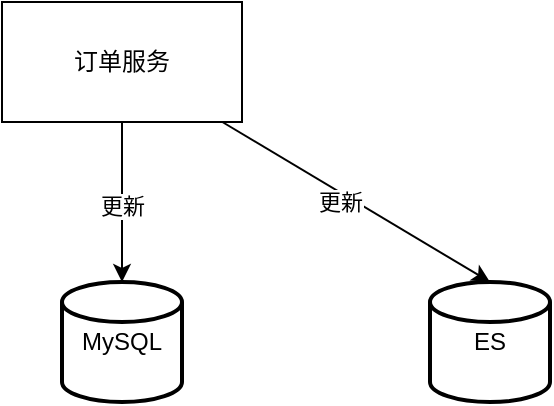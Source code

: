 <mxfile version="13.9.9" type="device" pages="5"><diagram id="siItbkFZPe73RE1fTO5n" name="同步双写"><mxGraphModel dx="1227" dy="892" grid="1" gridSize="10" guides="1" tooltips="1" connect="1" arrows="1" fold="1" page="1" pageScale="1" pageWidth="827" pageHeight="1169" math="0" shadow="0"><root><mxCell id="LxjZW8kz648DlOqSEg4s-0"/><mxCell id="LxjZW8kz648DlOqSEg4s-1" parent="LxjZW8kz648DlOqSEg4s-0"/><mxCell id="ixswagwzYmnIn0u9Dodd-18" value="" style="group" vertex="1" connectable="0" parent="LxjZW8kz648DlOqSEg4s-1"><mxGeometry x="277" y="400" width="274" height="200" as="geometry"/></mxCell><mxCell id="ixswagwzYmnIn0u9Dodd-1" value="MySQL" style="strokeWidth=2;html=1;shape=mxgraph.flowchart.database;whiteSpace=wrap;" vertex="1" parent="ixswagwzYmnIn0u9Dodd-18"><mxGeometry x="30" y="140" width="60" height="60" as="geometry"/></mxCell><mxCell id="ixswagwzYmnIn0u9Dodd-2" style="edgeStyle=orthogonalEdgeStyle;rounded=0;orthogonalLoop=1;jettySize=auto;html=1;" edge="1" parent="ixswagwzYmnIn0u9Dodd-18" source="ixswagwzYmnIn0u9Dodd-4" target="ixswagwzYmnIn0u9Dodd-1"><mxGeometry as="geometry"/></mxCell><mxCell id="ixswagwzYmnIn0u9Dodd-3" value="更新" style="edgeLabel;html=1;align=center;verticalAlign=middle;resizable=0;points=[];" vertex="1" connectable="0" parent="ixswagwzYmnIn0u9Dodd-2"><mxGeometry x="0.05" relative="1" as="geometry"><mxPoint as="offset"/></mxGeometry></mxCell><mxCell id="ixswagwzYmnIn0u9Dodd-4" value="订单服务" style="rounded=0;whiteSpace=wrap;html=1;" vertex="1" parent="ixswagwzYmnIn0u9Dodd-18"><mxGeometry width="120" height="60" as="geometry"/></mxCell><mxCell id="ixswagwzYmnIn0u9Dodd-10" value="ES" style="strokeWidth=2;html=1;shape=mxgraph.flowchart.database;whiteSpace=wrap;" vertex="1" parent="ixswagwzYmnIn0u9Dodd-18"><mxGeometry x="214" y="140" width="60" height="60" as="geometry"/></mxCell><mxCell id="ixswagwzYmnIn0u9Dodd-16" style="edgeStyle=none;rounded=0;orthogonalLoop=1;jettySize=auto;html=1;entryX=0.5;entryY=0;entryDx=0;entryDy=0;entryPerimeter=0;" edge="1" parent="ixswagwzYmnIn0u9Dodd-18" source="ixswagwzYmnIn0u9Dodd-4" target="ixswagwzYmnIn0u9Dodd-10"><mxGeometry relative="1" as="geometry"/></mxCell><mxCell id="ixswagwzYmnIn0u9Dodd-17" value="更新" style="edgeLabel;html=1;align=center;verticalAlign=middle;resizable=0;points=[];" vertex="1" connectable="0" parent="ixswagwzYmnIn0u9Dodd-16"><mxGeometry x="-0.096" y="-3" relative="1" as="geometry"><mxPoint y="1" as="offset"/></mxGeometry></mxCell></root></mxGraphModel></diagram><diagram id="9gGoRekbfAe0Ln_o06o_" name="使用订单变更消息更新ES"><mxGraphModel dx="1227" dy="892" grid="1" gridSize="10" guides="1" tooltips="1" connect="1" arrows="1" fold="1" page="1" pageScale="1" pageWidth="827" pageHeight="1169" math="0" shadow="0"><root><mxCell id="0"/><mxCell id="1" parent="0"/><mxCell id="zOcL99RlNtdc-Az0NN_s-17" value="" style="group" vertex="1" connectable="0" parent="1"><mxGeometry x="140" y="385" width="570" height="200" as="geometry"/></mxCell><mxCell id="zOcL99RlNtdc-Az0NN_s-3" value="MySQL" style="strokeWidth=2;html=1;shape=mxgraph.flowchart.database;whiteSpace=wrap;" vertex="1" parent="zOcL99RlNtdc-Az0NN_s-17"><mxGeometry x="30" y="140" width="60" height="60" as="geometry"/></mxCell><mxCell id="zOcL99RlNtdc-Az0NN_s-5" style="edgeStyle=orthogonalEdgeStyle;rounded=0;orthogonalLoop=1;jettySize=auto;html=1;" edge="1" parent="zOcL99RlNtdc-Az0NN_s-17" source="zOcL99RlNtdc-Az0NN_s-4" target="zOcL99RlNtdc-Az0NN_s-3"><mxGeometry relative="1" as="geometry"/></mxCell><mxCell id="zOcL99RlNtdc-Az0NN_s-6" value="更新" style="edgeLabel;html=1;align=center;verticalAlign=middle;resizable=0;points=[];" vertex="1" connectable="0" parent="zOcL99RlNtdc-Az0NN_s-5"><mxGeometry x="0.05" relative="1" as="geometry"><mxPoint as="offset"/></mxGeometry></mxCell><mxCell id="zOcL99RlNtdc-Az0NN_s-4" value="订单服务" style="rounded=0;whiteSpace=wrap;html=1;" vertex="1" parent="zOcL99RlNtdc-Az0NN_s-17"><mxGeometry width="120" height="60" as="geometry"/></mxCell><mxCell id="zOcL99RlNtdc-Az0NN_s-7" value="MQ：订单变更主题" style="rounded=1;whiteSpace=wrap;html=1;" vertex="1" parent="zOcL99RlNtdc-Az0NN_s-17"><mxGeometry x="230" width="120" height="60" as="geometry"/></mxCell><mxCell id="zOcL99RlNtdc-Az0NN_s-9" style="edgeStyle=orthogonalEdgeStyle;rounded=0;orthogonalLoop=1;jettySize=auto;html=1;" edge="1" parent="zOcL99RlNtdc-Az0NN_s-17" source="zOcL99RlNtdc-Az0NN_s-4" target="zOcL99RlNtdc-Az0NN_s-7"><mxGeometry relative="1" as="geometry"/></mxCell><mxCell id="zOcL99RlNtdc-Az0NN_s-8" value="订单数据更新服务" style="rounded=0;whiteSpace=wrap;html=1;" vertex="1" parent="zOcL99RlNtdc-Az0NN_s-17"><mxGeometry x="450" width="120" height="60" as="geometry"/></mxCell><mxCell id="zOcL99RlNtdc-Az0NN_s-10" style="edgeStyle=orthogonalEdgeStyle;rounded=0;orthogonalLoop=1;jettySize=auto;html=1;" edge="1" parent="zOcL99RlNtdc-Az0NN_s-17" source="zOcL99RlNtdc-Az0NN_s-7" target="zOcL99RlNtdc-Az0NN_s-8"><mxGeometry relative="1" as="geometry"/></mxCell><mxCell id="zOcL99RlNtdc-Az0NN_s-16" value="消费" style="edgeLabel;html=1;align=center;verticalAlign=middle;resizable=0;points=[];" vertex="1" connectable="0" parent="zOcL99RlNtdc-Az0NN_s-10"><mxGeometry x="-0.12" y="-1" relative="1" as="geometry"><mxPoint as="offset"/></mxGeometry></mxCell><mxCell id="zOcL99RlNtdc-Az0NN_s-12" value="ES" style="strokeWidth=2;html=1;shape=mxgraph.flowchart.database;whiteSpace=wrap;" vertex="1" parent="zOcL99RlNtdc-Az0NN_s-17"><mxGeometry x="480" y="140" width="60" height="60" as="geometry"/></mxCell><mxCell id="zOcL99RlNtdc-Az0NN_s-13" style="edgeStyle=orthogonalEdgeStyle;rounded=0;orthogonalLoop=1;jettySize=auto;html=1;entryX=0.5;entryY=0;entryDx=0;entryDy=0;entryPerimeter=0;" edge="1" parent="zOcL99RlNtdc-Az0NN_s-17" source="zOcL99RlNtdc-Az0NN_s-8" target="zOcL99RlNtdc-Az0NN_s-12"><mxGeometry relative="1" as="geometry"/></mxCell><mxCell id="zOcL99RlNtdc-Az0NN_s-14" value="更新" style="edgeLabel;html=1;align=center;verticalAlign=middle;resizable=0;points=[];" vertex="1" connectable="0" parent="zOcL99RlNtdc-Az0NN_s-13"><mxGeometry x="-0.225" y="-2" relative="1" as="geometry"><mxPoint as="offset"/></mxGeometry></mxCell><mxCell id="zOcL99RlNtdc-Az0NN_s-15" value="发消息" style="text;html=1;align=center;verticalAlign=middle;resizable=0;points=[];autosize=1;" vertex="1" parent="zOcL99RlNtdc-Az0NN_s-17"><mxGeometry x="145" y="20" width="50" height="20" as="geometry"/></mxCell></root></mxGraphModel></diagram><diagram id="hnq_4Oku7fNB2ifDLKDH" name="订阅Binlog更新ES"><mxGraphModel dx="1227" dy="892" grid="1" gridSize="10" guides="1" tooltips="1" connect="1" arrows="1" fold="1" page="1" pageScale="1" pageWidth="827" pageHeight="1169" math="0" shadow="0"><root><mxCell id="ALQ8MS10Nn8w9iGB1lFl-0"/><mxCell id="ALQ8MS10Nn8w9iGB1lFl-1" parent="ALQ8MS10Nn8w9iGB1lFl-0"/><mxCell id="USyLTEUktIMuH08teDcO-19" value="" style="group" vertex="1" connectable="0" parent="ALQ8MS10Nn8w9iGB1lFl-1"><mxGeometry x="140" y="320" width="511" height="200" as="geometry"/></mxCell><mxCell id="USyLTEUktIMuH08teDcO-1" value="MySQL" style="strokeWidth=2;html=1;shape=mxgraph.flowchart.database;whiteSpace=wrap;" vertex="1" parent="USyLTEUktIMuH08teDcO-19"><mxGeometry x="30" y="140" width="60" height="60" as="geometry"/></mxCell><mxCell id="USyLTEUktIMuH08teDcO-2" style="edgeStyle=orthogonalEdgeStyle;rounded=0;orthogonalLoop=1;jettySize=auto;html=1;" edge="1" parent="USyLTEUktIMuH08teDcO-19" source="USyLTEUktIMuH08teDcO-4" target="USyLTEUktIMuH08teDcO-1"><mxGeometry as="geometry"/></mxCell><mxCell id="USyLTEUktIMuH08teDcO-3" value="更新" style="edgeLabel;html=1;align=center;verticalAlign=middle;resizable=0;points=[];" vertex="1" connectable="0" parent="USyLTEUktIMuH08teDcO-2"><mxGeometry x="0.05" relative="1" as="geometry"><mxPoint as="offset"/></mxGeometry></mxCell><mxCell id="USyLTEUktIMuH08teDcO-4" value="订单服务" style="rounded=0;whiteSpace=wrap;html=1;" vertex="1" parent="USyLTEUktIMuH08teDcO-19"><mxGeometry width="120" height="60" as="geometry"/></mxCell><mxCell id="USyLTEUktIMuH08teDcO-7" value="订单数据更新服务" style="rounded=0;whiteSpace=wrap;html=1;" vertex="1" parent="USyLTEUktIMuH08teDcO-19"><mxGeometry x="211" y="140" width="120" height="60" as="geometry"/></mxCell><mxCell id="USyLTEUktIMuH08teDcO-14" style="edgeStyle=orthogonalEdgeStyle;rounded=0;orthogonalLoop=1;jettySize=auto;html=1;" edge="1" parent="USyLTEUktIMuH08teDcO-19" source="USyLTEUktIMuH08teDcO-1" target="USyLTEUktIMuH08teDcO-7"><mxGeometry relative="1" as="geometry"/></mxCell><mxCell id="USyLTEUktIMuH08teDcO-16" value="Binlog" style="edgeLabel;html=1;align=center;verticalAlign=middle;resizable=0;points=[];" vertex="1" connectable="0" parent="USyLTEUktIMuH08teDcO-14"><mxGeometry x="-0.141" y="-1" relative="1" as="geometry"><mxPoint as="offset"/></mxGeometry></mxCell><mxCell id="USyLTEUktIMuH08teDcO-10" value="ES" style="strokeWidth=2;html=1;shape=mxgraph.flowchart.database;whiteSpace=wrap;" vertex="1" parent="USyLTEUktIMuH08teDcO-19"><mxGeometry x="451" y="140" width="60" height="60" as="geometry"/></mxCell><mxCell id="USyLTEUktIMuH08teDcO-15" style="edgeStyle=orthogonalEdgeStyle;rounded=0;orthogonalLoop=1;jettySize=auto;html=1;entryX=0;entryY=0.5;entryDx=0;entryDy=0;entryPerimeter=0;" edge="1" parent="USyLTEUktIMuH08teDcO-19" source="USyLTEUktIMuH08teDcO-7" target="USyLTEUktIMuH08teDcO-10"><mxGeometry relative="1" as="geometry"/></mxCell><mxCell id="USyLTEUktIMuH08teDcO-18" value="更新" style="edgeLabel;html=1;align=center;verticalAlign=middle;resizable=0;points=[];" vertex="1" connectable="0" parent="USyLTEUktIMuH08teDcO-15"><mxGeometry x="0.033" y="1" relative="1" as="geometry"><mxPoint as="offset"/></mxGeometry></mxCell></root></mxGraphModel></diagram><diagram id="xSy5uPObUHqTcDf5sSX5" name="使用canal订阅Binlog更新ES"><mxGraphModel dx="1227" dy="892" grid="1" gridSize="10" guides="1" tooltips="1" connect="1" arrows="1" fold="1" page="1" pageScale="1" pageWidth="827" pageHeight="1169" math="0" shadow="0"><root><mxCell id="vRaPLeHYmHfpigou8xRe-0"/><mxCell id="vRaPLeHYmHfpigou8xRe-1" parent="vRaPLeHYmHfpigou8xRe-0"/><mxCell id="HeG0mwKf03TbgmF6BcQ--18" value="" style="group" vertex="1" connectable="0" parent="vRaPLeHYmHfpigou8xRe-1"><mxGeometry x="130" y="310" width="600" height="355" as="geometry"/></mxCell><mxCell id="HeG0mwKf03TbgmF6BcQ--1" value="MySQL" style="strokeWidth=2;html=1;shape=mxgraph.flowchart.database;whiteSpace=wrap;" vertex="1" parent="HeG0mwKf03TbgmF6BcQ--18"><mxGeometry x="30" y="140" width="60" height="60" as="geometry"/></mxCell><mxCell id="HeG0mwKf03TbgmF6BcQ--2" style="edgeStyle=orthogonalEdgeStyle;rounded=0;orthogonalLoop=1;jettySize=auto;html=1;" edge="1" parent="HeG0mwKf03TbgmF6BcQ--18" source="HeG0mwKf03TbgmF6BcQ--4" target="HeG0mwKf03TbgmF6BcQ--1"><mxGeometry as="geometry"/></mxCell><mxCell id="HeG0mwKf03TbgmF6BcQ--3" value="更新" style="edgeLabel;html=1;align=center;verticalAlign=middle;resizable=0;points=[];" vertex="1" connectable="0" parent="HeG0mwKf03TbgmF6BcQ--2"><mxGeometry x="0.05" relative="1" as="geometry"><mxPoint as="offset"/></mxGeometry></mxCell><mxCell id="HeG0mwKf03TbgmF6BcQ--4" value="订单服务" style="rounded=0;whiteSpace=wrap;html=1;" vertex="1" parent="HeG0mwKf03TbgmF6BcQ--18"><mxGeometry width="120" height="60" as="geometry"/></mxCell><mxCell id="HeG0mwKf03TbgmF6BcQ--5" value="订单数据更新服务" style="rounded=0;whiteSpace=wrap;html=1;" vertex="1" parent="HeG0mwKf03TbgmF6BcQ--18"><mxGeometry x="480" y="140" width="120" height="60" as="geometry"/></mxCell><mxCell id="HeG0mwKf03TbgmF6BcQ--8" value="ES" style="strokeWidth=2;html=1;shape=mxgraph.flowchart.database;whiteSpace=wrap;" vertex="1" parent="HeG0mwKf03TbgmF6BcQ--18"><mxGeometry x="510" y="295" width="60" height="60" as="geometry"/></mxCell><mxCell id="HeG0mwKf03TbgmF6BcQ--15" style="edgeStyle=orthogonalEdgeStyle;rounded=0;orthogonalLoop=1;jettySize=auto;html=1;" edge="1" parent="HeG0mwKf03TbgmF6BcQ--18" source="HeG0mwKf03TbgmF6BcQ--5" target="HeG0mwKf03TbgmF6BcQ--8"><mxGeometry relative="1" as="geometry"/></mxCell><mxCell id="HeG0mwKf03TbgmF6BcQ--17" value="更新" style="edgeLabel;html=1;align=center;verticalAlign=middle;resizable=0;points=[];" vertex="1" connectable="0" parent="HeG0mwKf03TbgmF6BcQ--15"><mxGeometry x="-0.032" y="-1" relative="1" as="geometry"><mxPoint as="offset"/></mxGeometry></mxCell><mxCell id="HeG0mwKf03TbgmF6BcQ--14" value="canal Entry" style="edgeStyle=orthogonalEdgeStyle;rounded=0;orthogonalLoop=1;jettySize=auto;html=1;" edge="1" parent="HeG0mwKf03TbgmF6BcQ--18" source="HeG0mwKf03TbgmF6BcQ--11" target="HeG0mwKf03TbgmF6BcQ--5"><mxGeometry relative="1" as="geometry"/></mxCell><mxCell id="HeG0mwKf03TbgmF6BcQ--11" value="canal" style="rounded=1;whiteSpace=wrap;html=1;" vertex="1" parent="HeG0mwKf03TbgmF6BcQ--18"><mxGeometry x="224" y="140" width="120" height="60" as="geometry"/></mxCell><mxCell id="HeG0mwKf03TbgmF6BcQ--12" style="edgeStyle=orthogonalEdgeStyle;rounded=0;orthogonalLoop=1;jettySize=auto;html=1;" edge="1" parent="HeG0mwKf03TbgmF6BcQ--18" source="HeG0mwKf03TbgmF6BcQ--1" target="HeG0mwKf03TbgmF6BcQ--11"><mxGeometry relative="1" as="geometry"/></mxCell><mxCell id="HeG0mwKf03TbgmF6BcQ--16" value="binlog" style="edgeLabel;html=1;align=center;verticalAlign=middle;resizable=0;points=[];" vertex="1" connectable="0" parent="HeG0mwKf03TbgmF6BcQ--12"><mxGeometry x="-0.134" y="1" relative="1" as="geometry"><mxPoint as="offset"/></mxGeometry></mxCell></root></mxGraphModel></diagram><diagram id="efExxlAjvN7Sp0q5lK4_" name="在canal中使用MQ解耦上下游"><mxGraphModel dx="1227" dy="892" grid="1" gridSize="10" guides="1" tooltips="1" connect="1" arrows="1" fold="1" page="1" pageScale="1" pageWidth="827" pageHeight="1169" math="0" shadow="0"><root><mxCell id="9k0f-joFDa60IePd-65t-0"/><mxCell id="9k0f-joFDa60IePd-65t-1" parent="9k0f-joFDa60IePd-65t-0"/><mxCell id="XtHMeWo1EvbuWAgbH0yr-59" value="" style="group" vertex="1" connectable="0" parent="9k0f-joFDa60IePd-65t-1"><mxGeometry x="70" y="260" width="900" height="480" as="geometry"/></mxCell><mxCell id="9k0f-joFDa60IePd-65t-3" value="MySQL" style="strokeWidth=2;html=1;shape=mxgraph.flowchart.database;whiteSpace=wrap;" vertex="1" parent="XtHMeWo1EvbuWAgbH0yr-59"><mxGeometry x="30" y="140" width="60" height="60" as="geometry"/></mxCell><mxCell id="9k0f-joFDa60IePd-65t-4" style="edgeStyle=orthogonalEdgeStyle;rounded=0;orthogonalLoop=1;jettySize=auto;html=1;" edge="1" parent="XtHMeWo1EvbuWAgbH0yr-59" source="9k0f-joFDa60IePd-65t-6" target="9k0f-joFDa60IePd-65t-3"><mxGeometry as="geometry"/></mxCell><mxCell id="9k0f-joFDa60IePd-65t-5" value="更新" style="edgeLabel;html=1;align=center;verticalAlign=middle;resizable=0;points=[];" vertex="1" connectable="0" parent="9k0f-joFDa60IePd-65t-4"><mxGeometry x="0.05" relative="1" as="geometry"><mxPoint as="offset"/></mxGeometry></mxCell><mxCell id="9k0f-joFDa60IePd-65t-6" value="订单服务" style="rounded=0;whiteSpace=wrap;html=1;" vertex="1" parent="XtHMeWo1EvbuWAgbH0yr-59"><mxGeometry width="120" height="60" as="geometry"/></mxCell><mxCell id="9k0f-joFDa60IePd-65t-12" value="canal" style="rounded=1;whiteSpace=wrap;html=1;" vertex="1" parent="XtHMeWo1EvbuWAgbH0yr-59"><mxGeometry x="170" y="140" width="120" height="60" as="geometry"/></mxCell><mxCell id="9k0f-joFDa60IePd-65t-13" style="edgeStyle=orthogonalEdgeStyle;rounded=0;orthogonalLoop=1;jettySize=auto;html=1;" edge="1" parent="XtHMeWo1EvbuWAgbH0yr-59" source="9k0f-joFDa60IePd-65t-3" target="9k0f-joFDa60IePd-65t-12"><mxGeometry as="geometry"/></mxCell><mxCell id="9k0f-joFDa60IePd-65t-14" value="binlog" style="edgeLabel;html=1;align=center;verticalAlign=middle;resizable=0;points=[];" vertex="1" connectable="0" parent="9k0f-joFDa60IePd-65t-13"><mxGeometry x="-0.134" y="1" relative="1" as="geometry"><mxPoint as="offset"/></mxGeometry></mxCell><mxCell id="9k0f-joFDa60IePd-65t-15" value="MQ：订单binlog主题" style="rounded=1;whiteSpace=wrap;html=1;" vertex="1" parent="XtHMeWo1EvbuWAgbH0yr-59"><mxGeometry x="350" y="140" width="120" height="60" as="geometry"/></mxCell><mxCell id="XtHMeWo1EvbuWAgbH0yr-15" style="edgeStyle=none;rounded=0;orthogonalLoop=1;jettySize=auto;html=1;entryX=0;entryY=0.5;entryDx=0;entryDy=0;" edge="1" parent="XtHMeWo1EvbuWAgbH0yr-59" source="9k0f-joFDa60IePd-65t-12" target="9k0f-joFDa60IePd-65t-15"><mxGeometry relative="1" as="geometry"/></mxCell><mxCell id="XtHMeWo1EvbuWAgbH0yr-31" value="" style="group" vertex="1" connectable="0" parent="XtHMeWo1EvbuWAgbH0yr-59"><mxGeometry x="590" y="40" width="310" height="110" as="geometry"/></mxCell><mxCell id="XtHMeWo1EvbuWAgbH0yr-39" value="" style="group" vertex="1" connectable="0" parent="XtHMeWo1EvbuWAgbH0yr-31"><mxGeometry y="-100" width="310" height="110" as="geometry"/></mxCell><mxCell id="XtHMeWo1EvbuWAgbH0yr-27" value="&lt;span style=&quot;color: rgba(0 , 0 , 0 , 0) ; font-family: monospace ; font-size: 0px&quot;&gt;%3CmxGraphModel%3E%3Croot%3E%3CmxCell%20id%3D%220%22%2F%3E%3CmxCell%20id%3D%221%22%20parent%3D%220%22%2F%3E%3CmxCell%20id%3D%222%22%20value%3D%22%22%20style%3D%22group%22%20vertex%3D%221%22%20connectable%3D%220%22%20parent%3D%221%22%3E%3CmxGeometry%20x%3D%22640%22%20y%3D%22350%22%20width%3D%22230%22%20height%3D%2260%22%20as%3D%22geometry%22%2F%3E%3C%2FmxCell%3E%3CmxCell%20id%3D%223%22%20value%3D%22%E5%90%8C%E6%AD%A5%E6%9C%8D%E5%8A%A1%22%20style%3D%22rounded%3D0%3BwhiteSpace%3Dwrap%3Bhtml%3D1%3B%22%20vertex%3D%221%22%20parent%3D%222%22%3E%3CmxGeometry%20width%3D%22120%22%20height%3D%2260%22%20as%3D%22geometry%22%2F%3E%3C%2FmxCell%3E%3CmxCell%20id%3D%224%22%20value%3D%22ES%22%20style%3D%22strokeWidth%3D2%3Bhtml%3D1%3Bshape%3Dmxgraph.flowchart.database%3BwhiteSpace%3Dwrap%3B%22%20vertex%3D%221%22%20parent%3D%222%22%3E%3CmxGeometry%20x%3D%22170%22%20width%3D%2260%22%20height%3D%2260%22%20as%3D%22geometry%22%2F%3E%3C%2FmxCell%3E%3CmxCell%20id%3D%225%22%20style%3D%22edgeStyle%3DorthogonalEdgeStyle%3Brounded%3D0%3BorthogonalLoop%3D1%3BjettySize%3Dauto%3Bhtml%3D1%3BentryX%3D0%3BentryY%3D0.5%3BentryDx%3D0%3BentryDy%3D0%3BentryPerimeter%3D0%3B%22%20edge%3D%221%22%20parent%3D%222%22%20source%3D%223%22%20target%3D%224%22%3E%3CmxGeometry%20relative%3D%221%22%20as%3D%22geometry%22%2F%3E%3C%2FmxCell%3E%3C%2Froot%3E%3C%2FmxGraphModel%3E&lt;/span&gt;&lt;span style=&quot;color: rgba(0 , 0 , 0 , 0) ; font-family: monospace ; font-size: 0px&quot;&gt;%3CmxGraphModel%3E%3Croot%3E%3CmxCell%20id%3D%220%22%2F%3E%3CmxCell%20id%3D%221%22%20parent%3D%220%22%2F%3E%3CmxCell%20id%3D%222%22%20value%3D%22%22%20style%3D%22group%22%20vertex%3D%221%22%20connectable%3D%220%22%20parent%3D%221%22%3E%3CmxGeometry%20x%3D%22640%22%20y%3D%22350%22%20width%3D%22230%22%20height%3D%2260%22%20as%3D%22geometry%22%2F%3E%3C%2FmxCell%3E%3CmxCell%20id%3D%223%22%20value%3D%22%E5%90%8C%E6%AD%A5%E6%9C%8D%E5%8A%A1%22%20style%3D%22rounded%3D0%3BwhiteSpace%3Dwrap%3Bhtml%3D1%3B%22%20vertex%3D%221%22%20parent%3D%222%22%3E%3CmxGeometry%20width%3D%22120%22%20height%3D%2260%22%20as%3D%22geometry%22%2F%3E%3C%2FmxCell%3E%3CmxCell%20id%3D%224%22%20value%3D%22ES%22%20style%3D%22strokeWidth%3D2%3Bhtml%3D1%3Bshape%3Dmxgraph.flowchart.database%3BwhiteSpace%3Dwrap%3B%22%20vertex%3D%221%22%20parent%3D%222%22%3E%3CmxGeometry%20x%3D%22170%22%20width%3D%2260%22%20height%3D%2260%22%20as%3D%22geometry%22%2F%3E%3C%2FmxCell%3E%3CmxCell%20id%3D%225%22%20style%3D%22edgeStyle%3DorthogonalEdgeStyle%3Brounded%3D0%3BorthogonalLoop%3D1%3BjettySize%3Dauto%3Bhtml%3D1%3BentryX%3D0%3BentryY%3D0.5%3BentryDx%3D0%3BentryDy%3D0%3BentryPerimeter%3D0%3B%22%20edge%3D%221%22%20parent%3D%222%22%20source%3D%223%22%20target%3D%224%22%3E%3CmxGeometry%20relative%3D%221%22%20as%3D%22geometry%22%2F%3E%3C%2FmxCell%3E%3C%2Froot%3E%3C%2FmxGraphModel%3E&lt;/span&gt;" style="rounded=0;whiteSpace=wrap;html=1;dashed=1;" vertex="1" parent="XtHMeWo1EvbuWAgbH0yr-39"><mxGeometry width="310" height="110" as="geometry"/></mxCell><mxCell id="XtHMeWo1EvbuWAgbH0yr-3" value="" style="group;labelBorderColor=none;" vertex="1" connectable="0" parent="XtHMeWo1EvbuWAgbH0yr-39"><mxGeometry x="30" y="40" width="230" height="60" as="geometry"/></mxCell><mxCell id="9k0f-joFDa60IePd-65t-7" value="同步服务" style="rounded=0;whiteSpace=wrap;html=1;" vertex="1" parent="XtHMeWo1EvbuWAgbH0yr-3"><mxGeometry width="120" height="60" as="geometry"/></mxCell><mxCell id="9k0f-joFDa60IePd-65t-8" value="ES" style="strokeWidth=2;html=1;shape=mxgraph.flowchart.database;whiteSpace=wrap;" vertex="1" parent="XtHMeWo1EvbuWAgbH0yr-3"><mxGeometry x="170" width="60" height="60" as="geometry"/></mxCell><mxCell id="XtHMeWo1EvbuWAgbH0yr-0" style="edgeStyle=orthogonalEdgeStyle;rounded=0;orthogonalLoop=1;jettySize=auto;html=1;entryX=0;entryY=0.5;entryDx=0;entryDy=0;entryPerimeter=0;" edge="1" parent="XtHMeWo1EvbuWAgbH0yr-3" source="9k0f-joFDa60IePd-65t-7" target="9k0f-joFDa60IePd-65t-8"><mxGeometry relative="1" as="geometry"/></mxCell><mxCell id="XtHMeWo1EvbuWAgbH0yr-30" value="业务A" style="text;html=1;strokeColor=none;fillColor=none;align=center;verticalAlign=middle;whiteSpace=wrap;rounded=0;dashed=1;" vertex="1" parent="XtHMeWo1EvbuWAgbH0yr-39"><mxGeometry x="40" y="10" width="40" height="20" as="geometry"/></mxCell><mxCell id="XtHMeWo1EvbuWAgbH0yr-40" value="" style="group" vertex="1" connectable="0" parent="XtHMeWo1EvbuWAgbH0yr-59"><mxGeometry x="590" y="200" width="310" height="110" as="geometry"/></mxCell><mxCell id="XtHMeWo1EvbuWAgbH0yr-41" value="" style="group" vertex="1" connectable="0" parent="XtHMeWo1EvbuWAgbH0yr-40"><mxGeometry y="-100" width="310" height="110" as="geometry"/></mxCell><mxCell id="XtHMeWo1EvbuWAgbH0yr-42" value="&lt;span style=&quot;color: rgba(0 , 0 , 0 , 0) ; font-family: monospace ; font-size: 0px&quot;&gt;%3CmxGraphModel%3E%3Croot%3E%3CmxCell%20id%3D%220%22%2F%3E%3CmxCell%20id%3D%221%22%20parent%3D%220%22%2F%3E%3CmxCell%20id%3D%222%22%20value%3D%22%22%20style%3D%22group%22%20vertex%3D%221%22%20connectable%3D%220%22%20parent%3D%221%22%3E%3CmxGeometry%20x%3D%22640%22%20y%3D%22350%22%20width%3D%22230%22%20height%3D%2260%22%20as%3D%22geometry%22%2F%3E%3C%2FmxCell%3E%3CmxCell%20id%3D%223%22%20value%3D%22%E5%90%8C%E6%AD%A5%E6%9C%8D%E5%8A%A1%22%20style%3D%22rounded%3D0%3BwhiteSpace%3Dwrap%3Bhtml%3D1%3B%22%20vertex%3D%221%22%20parent%3D%222%22%3E%3CmxGeometry%20width%3D%22120%22%20height%3D%2260%22%20as%3D%22geometry%22%2F%3E%3C%2FmxCell%3E%3CmxCell%20id%3D%224%22%20value%3D%22ES%22%20style%3D%22strokeWidth%3D2%3Bhtml%3D1%3Bshape%3Dmxgraph.flowchart.database%3BwhiteSpace%3Dwrap%3B%22%20vertex%3D%221%22%20parent%3D%222%22%3E%3CmxGeometry%20x%3D%22170%22%20width%3D%2260%22%20height%3D%2260%22%20as%3D%22geometry%22%2F%3E%3C%2FmxCell%3E%3CmxCell%20id%3D%225%22%20style%3D%22edgeStyle%3DorthogonalEdgeStyle%3Brounded%3D0%3BorthogonalLoop%3D1%3BjettySize%3Dauto%3Bhtml%3D1%3BentryX%3D0%3BentryY%3D0.5%3BentryDx%3D0%3BentryDy%3D0%3BentryPerimeter%3D0%3B%22%20edge%3D%221%22%20parent%3D%222%22%20source%3D%223%22%20target%3D%224%22%3E%3CmxGeometry%20relative%3D%221%22%20as%3D%22geometry%22%2F%3E%3C%2FmxCell%3E%3C%2Froot%3E%3C%2FmxGraphModel%3E&lt;/span&gt;&lt;span style=&quot;color: rgba(0 , 0 , 0 , 0) ; font-family: monospace ; font-size: 0px&quot;&gt;%3CmxGraphModel%3E%3Croot%3E%3CmxCell%20id%3D%220%22%2F%3E%3CmxCell%20id%3D%221%22%20parent%3D%220%22%2F%3E%3CmxCell%20id%3D%222%22%20value%3D%22%22%20style%3D%22group%22%20vertex%3D%221%22%20connectable%3D%220%22%20parent%3D%221%22%3E%3CmxGeometry%20x%3D%22640%22%20y%3D%22350%22%20width%3D%22230%22%20height%3D%2260%22%20as%3D%22geometry%22%2F%3E%3C%2FmxCell%3E%3CmxCell%20id%3D%223%22%20value%3D%22%E5%90%8C%E6%AD%A5%E6%9C%8D%E5%8A%A1%22%20style%3D%22rounded%3D0%3BwhiteSpace%3Dwrap%3Bhtml%3D1%3B%22%20vertex%3D%221%22%20parent%3D%222%22%3E%3CmxGeometry%20width%3D%22120%22%20height%3D%2260%22%20as%3D%22geometry%22%2F%3E%3C%2FmxCell%3E%3CmxCell%20id%3D%224%22%20value%3D%22ES%22%20style%3D%22strokeWidth%3D2%3Bhtml%3D1%3Bshape%3Dmxgraph.flowchart.database%3BwhiteSpace%3Dwrap%3B%22%20vertex%3D%221%22%20parent%3D%222%22%3E%3CmxGeometry%20x%3D%22170%22%20width%3D%2260%22%20height%3D%2260%22%20as%3D%22geometry%22%2F%3E%3C%2FmxCell%3E%3CmxCell%20id%3D%225%22%20style%3D%22edgeStyle%3DorthogonalEdgeStyle%3Brounded%3D0%3BorthogonalLoop%3D1%3BjettySize%3Dauto%3Bhtml%3D1%3BentryX%3D0%3BentryY%3D0.5%3BentryDx%3D0%3BentryDy%3D0%3BentryPerimeter%3D0%3B%22%20edge%3D%221%22%20parent%3D%222%22%20source%3D%223%22%20target%3D%224%22%3E%3CmxGeometry%20relative%3D%221%22%20as%3D%22geometry%22%2F%3E%3C%2FmxCell%3E%3C%2Froot%3E%3C%2FmxGraphModel%3E&lt;/span&gt;" style="rounded=0;whiteSpace=wrap;html=1;dashed=1;" vertex="1" parent="XtHMeWo1EvbuWAgbH0yr-41"><mxGeometry width="310" height="110" as="geometry"/></mxCell><mxCell id="XtHMeWo1EvbuWAgbH0yr-43" value="" style="group;labelBorderColor=none;" vertex="1" connectable="0" parent="XtHMeWo1EvbuWAgbH0yr-41"><mxGeometry x="30" y="40" width="230" height="60" as="geometry"/></mxCell><mxCell id="XtHMeWo1EvbuWAgbH0yr-44" value="同步服务" style="rounded=0;whiteSpace=wrap;html=1;" vertex="1" parent="XtHMeWo1EvbuWAgbH0yr-43"><mxGeometry width="120" height="60" as="geometry"/></mxCell><mxCell id="XtHMeWo1EvbuWAgbH0yr-45" value="Redis" style="strokeWidth=2;html=1;shape=mxgraph.flowchart.database;whiteSpace=wrap;" vertex="1" parent="XtHMeWo1EvbuWAgbH0yr-43"><mxGeometry x="170" width="60" height="60" as="geometry"/></mxCell><mxCell id="XtHMeWo1EvbuWAgbH0yr-46" style="edgeStyle=orthogonalEdgeStyle;rounded=0;orthogonalLoop=1;jettySize=auto;html=1;entryX=0;entryY=0.5;entryDx=0;entryDy=0;entryPerimeter=0;" edge="1" parent="XtHMeWo1EvbuWAgbH0yr-43" source="XtHMeWo1EvbuWAgbH0yr-44" target="XtHMeWo1EvbuWAgbH0yr-45"><mxGeometry relative="1" as="geometry"/></mxCell><mxCell id="XtHMeWo1EvbuWAgbH0yr-47" value="业务B" style="text;html=1;strokeColor=none;fillColor=none;align=center;verticalAlign=middle;whiteSpace=wrap;rounded=0;dashed=1;" vertex="1" parent="XtHMeWo1EvbuWAgbH0yr-41"><mxGeometry x="40" y="10" width="40" height="20" as="geometry"/></mxCell><mxCell id="XtHMeWo1EvbuWAgbH0yr-48" value="" style="group" vertex="1" connectable="0" parent="XtHMeWo1EvbuWAgbH0yr-59"><mxGeometry x="590" y="370" width="310" height="110" as="geometry"/></mxCell><mxCell id="XtHMeWo1EvbuWAgbH0yr-49" value="" style="group" vertex="1" connectable="0" parent="XtHMeWo1EvbuWAgbH0yr-48"><mxGeometry y="-100" width="310" height="110" as="geometry"/></mxCell><mxCell id="XtHMeWo1EvbuWAgbH0yr-50" value="&lt;span style=&quot;color: rgba(0 , 0 , 0 , 0) ; font-family: monospace ; font-size: 0px&quot;&gt;%3CmxGraphModel%3E%3Croot%3E%3CmxCell%20id%3D%220%22%2F%3E%3CmxCell%20id%3D%221%22%20parent%3D%220%22%2F%3E%3CmxCell%20id%3D%222%22%20value%3D%22%22%20style%3D%22group%22%20vertex%3D%221%22%20connectable%3D%220%22%20parent%3D%221%22%3E%3CmxGeometry%20x%3D%22640%22%20y%3D%22350%22%20width%3D%22230%22%20height%3D%2260%22%20as%3D%22geometry%22%2F%3E%3C%2FmxCell%3E%3CmxCell%20id%3D%223%22%20value%3D%22%E5%90%8C%E6%AD%A5%E6%9C%8D%E5%8A%A1%22%20style%3D%22rounded%3D0%3BwhiteSpace%3Dwrap%3Bhtml%3D1%3B%22%20vertex%3D%221%22%20parent%3D%222%22%3E%3CmxGeometry%20width%3D%22120%22%20height%3D%2260%22%20as%3D%22geometry%22%2F%3E%3C%2FmxCell%3E%3CmxCell%20id%3D%224%22%20value%3D%22ES%22%20style%3D%22strokeWidth%3D2%3Bhtml%3D1%3Bshape%3Dmxgraph.flowchart.database%3BwhiteSpace%3Dwrap%3B%22%20vertex%3D%221%22%20parent%3D%222%22%3E%3CmxGeometry%20x%3D%22170%22%20width%3D%2260%22%20height%3D%2260%22%20as%3D%22geometry%22%2F%3E%3C%2FmxCell%3E%3CmxCell%20id%3D%225%22%20style%3D%22edgeStyle%3DorthogonalEdgeStyle%3Brounded%3D0%3BorthogonalLoop%3D1%3BjettySize%3Dauto%3Bhtml%3D1%3BentryX%3D0%3BentryY%3D0.5%3BentryDx%3D0%3BentryDy%3D0%3BentryPerimeter%3D0%3B%22%20edge%3D%221%22%20parent%3D%222%22%20source%3D%223%22%20target%3D%224%22%3E%3CmxGeometry%20relative%3D%221%22%20as%3D%22geometry%22%2F%3E%3C%2FmxCell%3E%3C%2Froot%3E%3C%2FmxGraphModel%3E&lt;/span&gt;&lt;span style=&quot;color: rgba(0 , 0 , 0 , 0) ; font-family: monospace ; font-size: 0px&quot;&gt;%3CmxGraphModel%3E%3Croot%3E%3CmxCell%20id%3D%220%22%2F%3E%3CmxCell%20id%3D%221%22%20parent%3D%220%22%2F%3E%3CmxCell%20id%3D%222%22%20value%3D%22%22%20style%3D%22group%22%20vertex%3D%221%22%20connectable%3D%220%22%20parent%3D%221%22%3E%3CmxGeometry%20x%3D%22640%22%20y%3D%22350%22%20width%3D%22230%22%20height%3D%2260%22%20as%3D%22geometry%22%2F%3E%3C%2FmxCell%3E%3CmxCell%20id%3D%223%22%20value%3D%22%E5%90%8C%E6%AD%A5%E6%9C%8D%E5%8A%A1%22%20style%3D%22rounded%3D0%3BwhiteSpace%3Dwrap%3Bhtml%3D1%3B%22%20vertex%3D%221%22%20parent%3D%222%22%3E%3CmxGeometry%20width%3D%22120%22%20height%3D%2260%22%20as%3D%22geometry%22%2F%3E%3C%2FmxCell%3E%3CmxCell%20id%3D%224%22%20value%3D%22ES%22%20style%3D%22strokeWidth%3D2%3Bhtml%3D1%3Bshape%3Dmxgraph.flowchart.database%3BwhiteSpace%3Dwrap%3B%22%20vertex%3D%221%22%20parent%3D%222%22%3E%3CmxGeometry%20x%3D%22170%22%20width%3D%2260%22%20height%3D%2260%22%20as%3D%22geometry%22%2F%3E%3C%2FmxCell%3E%3CmxCell%20id%3D%225%22%20style%3D%22edgeStyle%3DorthogonalEdgeStyle%3Brounded%3D0%3BorthogonalLoop%3D1%3BjettySize%3Dauto%3Bhtml%3D1%3BentryX%3D0%3BentryY%3D0.5%3BentryDx%3D0%3BentryDy%3D0%3BentryPerimeter%3D0%3B%22%20edge%3D%221%22%20parent%3D%222%22%20source%3D%223%22%20target%3D%224%22%3E%3CmxGeometry%20relative%3D%221%22%20as%3D%22geometry%22%2F%3E%3C%2FmxCell%3E%3C%2Froot%3E%3C%2FmxGraphModel%3E&lt;/span&gt;" style="rounded=0;whiteSpace=wrap;html=1;dashed=1;" vertex="1" parent="XtHMeWo1EvbuWAgbH0yr-49"><mxGeometry width="310" height="110" as="geometry"/></mxCell><mxCell id="XtHMeWo1EvbuWAgbH0yr-51" value="" style="group;labelBorderColor=none;" vertex="1" connectable="0" parent="XtHMeWo1EvbuWAgbH0yr-49"><mxGeometry x="30" y="40" width="230" height="60" as="geometry"/></mxCell><mxCell id="XtHMeWo1EvbuWAgbH0yr-52" value="同步服务" style="rounded=0;whiteSpace=wrap;html=1;" vertex="1" parent="XtHMeWo1EvbuWAgbH0yr-51"><mxGeometry width="120" height="60" as="geometry"/></mxCell><mxCell id="XtHMeWo1EvbuWAgbH0yr-53" value="HBase" style="strokeWidth=2;html=1;shape=mxgraph.flowchart.database;whiteSpace=wrap;" vertex="1" parent="XtHMeWo1EvbuWAgbH0yr-51"><mxGeometry x="170" width="60" height="60" as="geometry"/></mxCell><mxCell id="XtHMeWo1EvbuWAgbH0yr-54" style="edgeStyle=orthogonalEdgeStyle;rounded=0;orthogonalLoop=1;jettySize=auto;html=1;entryX=0;entryY=0.5;entryDx=0;entryDy=0;entryPerimeter=0;" edge="1" parent="XtHMeWo1EvbuWAgbH0yr-51" source="XtHMeWo1EvbuWAgbH0yr-52" target="XtHMeWo1EvbuWAgbH0yr-53"><mxGeometry relative="1" as="geometry"/></mxCell><mxCell id="XtHMeWo1EvbuWAgbH0yr-55" value="业务C" style="text;html=1;strokeColor=none;fillColor=none;align=center;verticalAlign=middle;whiteSpace=wrap;rounded=0;dashed=1;" vertex="1" parent="XtHMeWo1EvbuWAgbH0yr-49"><mxGeometry x="40" y="10" width="40" height="20" as="geometry"/></mxCell><mxCell id="XtHMeWo1EvbuWAgbH0yr-56" style="edgeStyle=none;rounded=0;orthogonalLoop=1;jettySize=auto;html=1;entryX=0;entryY=0.5;entryDx=0;entryDy=0;" edge="1" parent="XtHMeWo1EvbuWAgbH0yr-59" source="9k0f-joFDa60IePd-65t-15" target="9k0f-joFDa60IePd-65t-7"><mxGeometry relative="1" as="geometry"/></mxCell><mxCell id="XtHMeWo1EvbuWAgbH0yr-57" style="edgeStyle=none;rounded=0;orthogonalLoop=1;jettySize=auto;html=1;entryX=0;entryY=0.5;entryDx=0;entryDy=0;" edge="1" parent="XtHMeWo1EvbuWAgbH0yr-59" source="9k0f-joFDa60IePd-65t-15" target="XtHMeWo1EvbuWAgbH0yr-44"><mxGeometry relative="1" as="geometry"/></mxCell><mxCell id="XtHMeWo1EvbuWAgbH0yr-58" style="edgeStyle=none;rounded=0;orthogonalLoop=1;jettySize=auto;html=1;entryX=0;entryY=0.5;entryDx=0;entryDy=0;" edge="1" parent="XtHMeWo1EvbuWAgbH0yr-59" source="9k0f-joFDa60IePd-65t-15" target="XtHMeWo1EvbuWAgbH0yr-52"><mxGeometry relative="1" as="geometry"/></mxCell></root></mxGraphModel></diagram></mxfile>